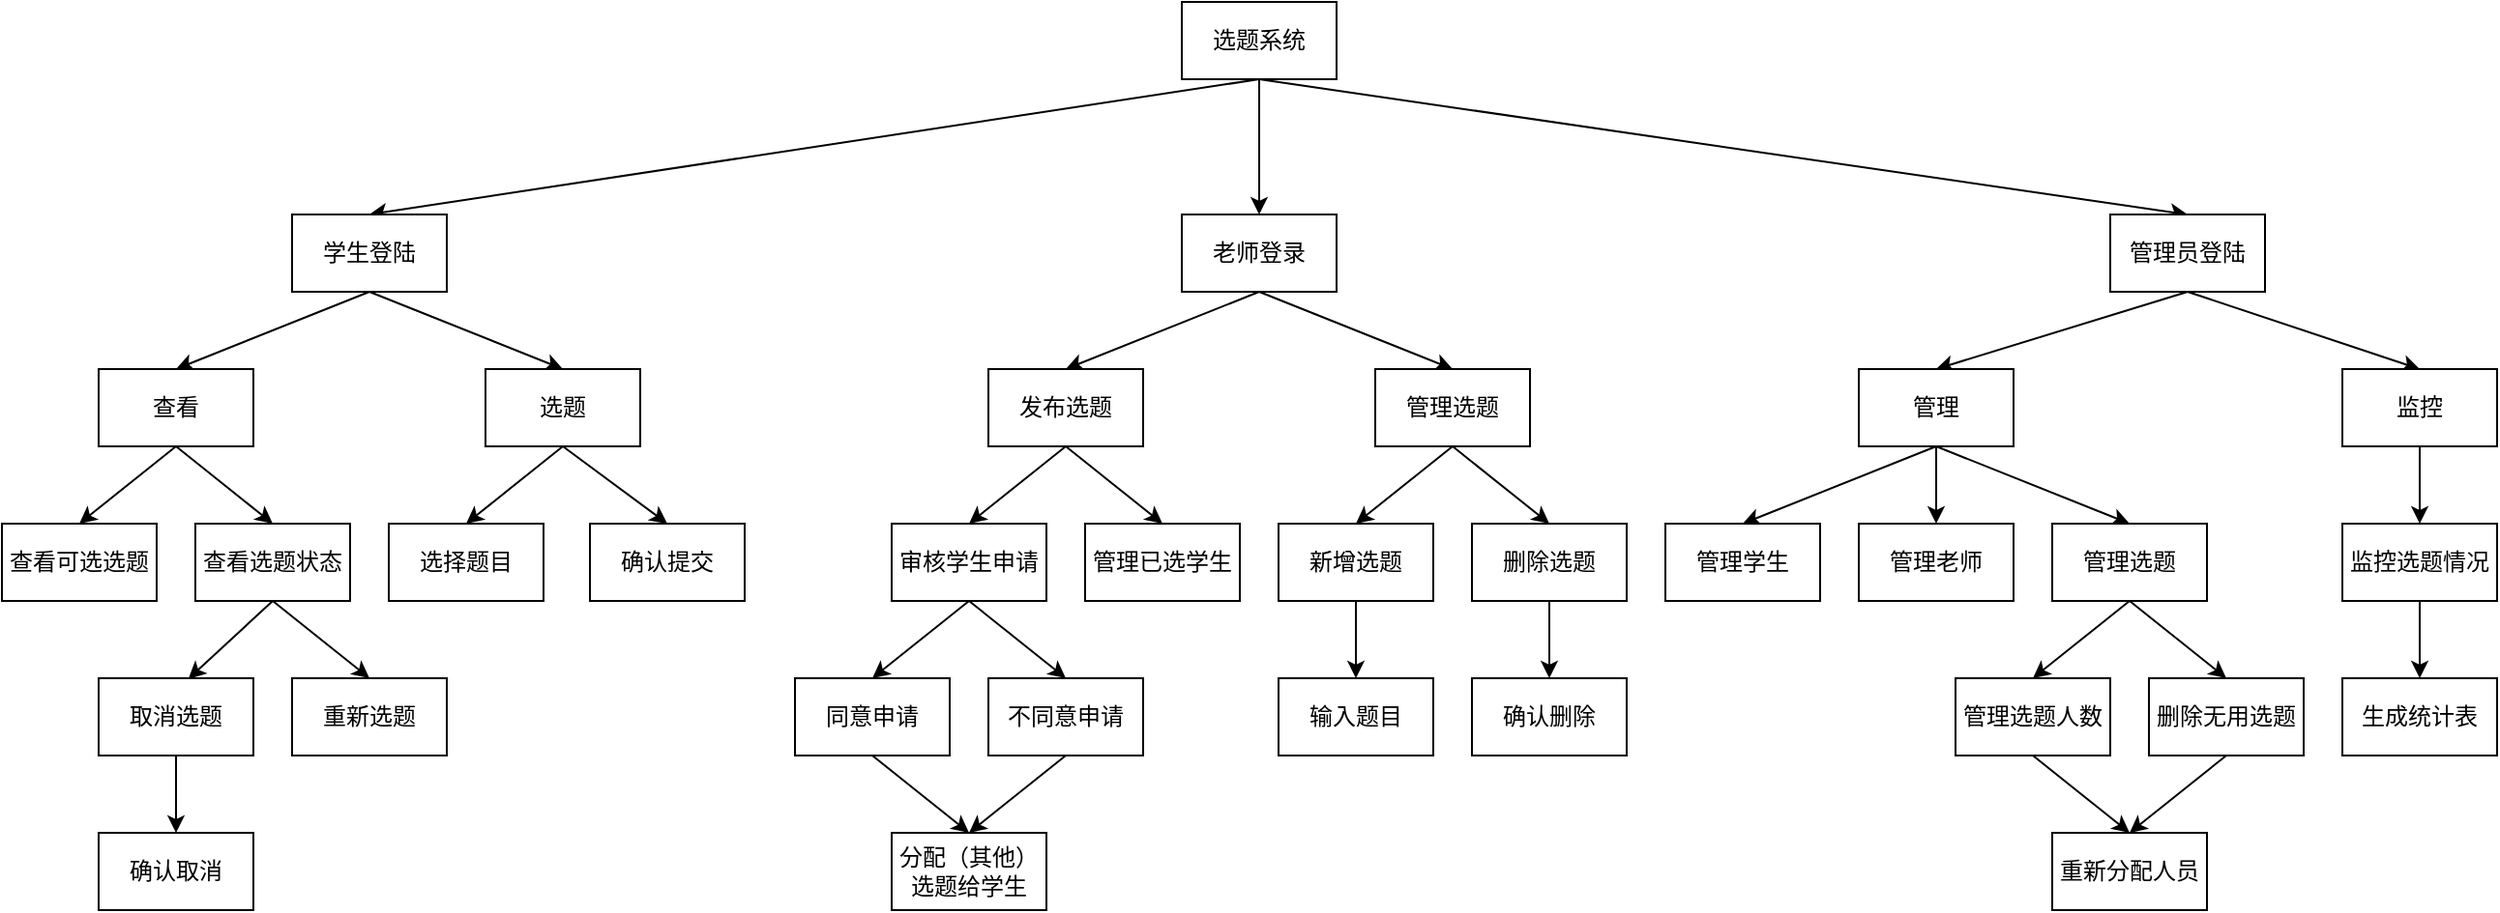 <mxfile>
    <diagram id="5qHy70Z7cVGtxkpEhXif" name="System Architecture">
        <mxGraphModel dx="1391" dy="1001" grid="1" gridSize="10" guides="1" tooltips="1" connect="1" arrows="1" fold="1" page="1" pageScale="1" pageWidth="827" pageHeight="1169" math="0" shadow="0">
            <root>
                <mxCell id="0"/>
                <mxCell id="1" parent="0"/>
                <mxCell id="103" style="edgeStyle=none;html=1;exitX=0.5;exitY=1;exitDx=0;exitDy=0;entryX=0.5;entryY=0;entryDx=0;entryDy=0;" edge="1" parent="1" source="27" target="29">
                    <mxGeometry relative="1" as="geometry"/>
                </mxCell>
                <mxCell id="104" style="edgeStyle=none;html=1;exitX=0.5;exitY=1;exitDx=0;exitDy=0;entryX=0.5;entryY=0;entryDx=0;entryDy=0;" edge="1" parent="1" source="27" target="28">
                    <mxGeometry relative="1" as="geometry"/>
                </mxCell>
                <mxCell id="105" style="edgeStyle=none;html=1;exitX=0.5;exitY=1;exitDx=0;exitDy=0;entryX=0.5;entryY=0;entryDx=0;entryDy=0;" edge="1" parent="1" source="27" target="30">
                    <mxGeometry relative="1" as="geometry"/>
                </mxCell>
                <mxCell id="27" value="选题系统" style="rounded=0;whiteSpace=wrap;html=1;" vertex="1" parent="1">
                    <mxGeometry x="720" y="10" width="80" height="40" as="geometry"/>
                </mxCell>
                <mxCell id="101" style="edgeStyle=none;html=1;exitX=0.5;exitY=1;exitDx=0;exitDy=0;entryX=0.5;entryY=0;entryDx=0;entryDy=0;" edge="1" parent="1" source="28" target="43">
                    <mxGeometry relative="1" as="geometry"/>
                </mxCell>
                <mxCell id="102" style="edgeStyle=none;html=1;exitX=0.5;exitY=1;exitDx=0;exitDy=0;entryX=0.5;entryY=0;entryDx=0;entryDy=0;" edge="1" parent="1" source="28" target="44">
                    <mxGeometry relative="1" as="geometry"/>
                </mxCell>
                <mxCell id="28" value="管理员登陆" style="rounded=0;whiteSpace=wrap;html=1;" vertex="1" parent="1">
                    <mxGeometry x="1200" y="120" width="80" height="40" as="geometry"/>
                </mxCell>
                <mxCell id="77" style="edgeStyle=none;html=1;exitX=0.5;exitY=1;exitDx=0;exitDy=0;entryX=0.5;entryY=0;entryDx=0;entryDy=0;" edge="1" parent="1" source="29" target="37">
                    <mxGeometry relative="1" as="geometry"/>
                </mxCell>
                <mxCell id="78" style="edgeStyle=none;html=1;exitX=0.5;exitY=1;exitDx=0;exitDy=0;entryX=0.5;entryY=0;entryDx=0;entryDy=0;" edge="1" parent="1" source="29" target="38">
                    <mxGeometry relative="1" as="geometry"/>
                </mxCell>
                <mxCell id="29" value="老师登录" style="rounded=0;whiteSpace=wrap;html=1;" vertex="1" parent="1">
                    <mxGeometry x="720" y="120" width="80" height="40" as="geometry"/>
                </mxCell>
                <mxCell id="67" style="edgeStyle=none;html=1;exitX=0.5;exitY=1;exitDx=0;exitDy=0;entryX=0.5;entryY=0;entryDx=0;entryDy=0;" edge="1" parent="1" source="30" target="31">
                    <mxGeometry relative="1" as="geometry"/>
                </mxCell>
                <mxCell id="68" style="edgeStyle=none;html=1;exitX=0.5;exitY=1;exitDx=0;exitDy=0;entryX=0.5;entryY=0;entryDx=0;entryDy=0;" edge="1" parent="1" source="30" target="32">
                    <mxGeometry relative="1" as="geometry"/>
                </mxCell>
                <mxCell id="30" value="学生登陆" style="rounded=0;whiteSpace=wrap;html=1;" vertex="1" parent="1">
                    <mxGeometry x="260" y="120" width="80" height="40" as="geometry"/>
                </mxCell>
                <mxCell id="63" style="edgeStyle=none;html=1;exitX=0.5;exitY=1;exitDx=0;exitDy=0;entryX=0.5;entryY=0;entryDx=0;entryDy=0;" edge="1" parent="1" source="31" target="34">
                    <mxGeometry relative="1" as="geometry"/>
                </mxCell>
                <mxCell id="64" style="edgeStyle=none;html=1;exitX=0.5;exitY=1;exitDx=0;exitDy=0;entryX=0.5;entryY=0;entryDx=0;entryDy=0;" edge="1" parent="1" source="31" target="33">
                    <mxGeometry relative="1" as="geometry"/>
                </mxCell>
                <mxCell id="31" value="查看" style="rounded=0;whiteSpace=wrap;html=1;" vertex="1" parent="1">
                    <mxGeometry x="160" y="200" width="80" height="40" as="geometry"/>
                </mxCell>
                <mxCell id="61" style="edgeStyle=none;html=1;exitX=0.5;exitY=1;exitDx=0;exitDy=0;entryX=0.5;entryY=0;entryDx=0;entryDy=0;" edge="1" parent="1" source="32" target="36">
                    <mxGeometry relative="1" as="geometry"/>
                </mxCell>
                <mxCell id="62" style="edgeStyle=none;html=1;exitX=0.5;exitY=1;exitDx=0;exitDy=0;entryX=0.5;entryY=0;entryDx=0;entryDy=0;" edge="1" parent="1" source="32" target="35">
                    <mxGeometry relative="1" as="geometry"/>
                </mxCell>
                <mxCell id="32" value="选题" style="rounded=0;whiteSpace=wrap;html=1;" vertex="1" parent="1">
                    <mxGeometry x="360" y="200" width="80" height="40" as="geometry"/>
                </mxCell>
                <mxCell id="33" value="查看可选选题" style="rounded=0;whiteSpace=wrap;html=1;" vertex="1" parent="1">
                    <mxGeometry x="110" y="280" width="80" height="40" as="geometry"/>
                </mxCell>
                <mxCell id="65" style="edgeStyle=none;html=1;exitX=0.5;exitY=1;exitDx=0;exitDy=0;entryX=0.58;entryY=0.008;entryDx=0;entryDy=0;entryPerimeter=0;" edge="1" parent="1" source="34" target="56">
                    <mxGeometry relative="1" as="geometry"/>
                </mxCell>
                <mxCell id="66" style="edgeStyle=none;html=1;exitX=0.5;exitY=1;exitDx=0;exitDy=0;entryX=0.5;entryY=0;entryDx=0;entryDy=0;" edge="1" parent="1" source="34" target="57">
                    <mxGeometry relative="1" as="geometry"/>
                </mxCell>
                <mxCell id="34" value="查看选题状态" style="rounded=0;whiteSpace=wrap;html=1;" vertex="1" parent="1">
                    <mxGeometry x="210" y="280" width="80" height="40" as="geometry"/>
                </mxCell>
                <mxCell id="35" value="选择题目" style="rounded=0;whiteSpace=wrap;html=1;" vertex="1" parent="1">
                    <mxGeometry x="310" y="280" width="80" height="40" as="geometry"/>
                </mxCell>
                <mxCell id="36" value="确认提交" style="rounded=0;whiteSpace=wrap;html=1;" vertex="1" parent="1">
                    <mxGeometry x="414" y="280" width="80" height="40" as="geometry"/>
                </mxCell>
                <mxCell id="79" style="edgeStyle=none;html=1;exitX=0.5;exitY=1;exitDx=0;exitDy=0;entryX=0.5;entryY=0;entryDx=0;entryDy=0;" edge="1" parent="1" source="37" target="39">
                    <mxGeometry relative="1" as="geometry"/>
                </mxCell>
                <mxCell id="80" style="edgeStyle=none;html=1;exitX=0.5;exitY=1;exitDx=0;exitDy=0;entryX=0.5;entryY=0;entryDx=0;entryDy=0;" edge="1" parent="1" source="37" target="40">
                    <mxGeometry relative="1" as="geometry"/>
                </mxCell>
                <mxCell id="37" value="发布选题" style="rounded=0;whiteSpace=wrap;html=1;" vertex="1" parent="1">
                    <mxGeometry x="620" y="200" width="80" height="40" as="geometry"/>
                </mxCell>
                <mxCell id="81" style="edgeStyle=none;html=1;exitX=0.5;exitY=1;exitDx=0;exitDy=0;entryX=0.5;entryY=0;entryDx=0;entryDy=0;" edge="1" parent="1" source="38" target="72">
                    <mxGeometry relative="1" as="geometry"/>
                </mxCell>
                <mxCell id="82" style="edgeStyle=none;html=1;exitX=0.5;exitY=1;exitDx=0;exitDy=0;entryX=0.5;entryY=0;entryDx=0;entryDy=0;" edge="1" parent="1" source="38" target="73">
                    <mxGeometry relative="1" as="geometry"/>
                </mxCell>
                <mxCell id="38" value="管理选题" style="rounded=0;whiteSpace=wrap;html=1;" vertex="1" parent="1">
                    <mxGeometry x="820" y="200" width="80" height="40" as="geometry"/>
                </mxCell>
                <mxCell id="83" style="edgeStyle=none;html=1;exitX=0.5;exitY=1;exitDx=0;exitDy=0;entryX=0.5;entryY=0;entryDx=0;entryDy=0;" edge="1" parent="1" source="39" target="41">
                    <mxGeometry relative="1" as="geometry"/>
                </mxCell>
                <mxCell id="84" style="edgeStyle=none;html=1;exitX=0.5;exitY=1;exitDx=0;exitDy=0;entryX=0.5;entryY=0;entryDx=0;entryDy=0;" edge="1" parent="1" source="39" target="42">
                    <mxGeometry relative="1" as="geometry"/>
                </mxCell>
                <mxCell id="39" value="审核学生申请" style="rounded=0;whiteSpace=wrap;html=1;" vertex="1" parent="1">
                    <mxGeometry x="570" y="280" width="80" height="40" as="geometry"/>
                </mxCell>
                <mxCell id="40" value="管理已选学生" style="rounded=0;whiteSpace=wrap;html=1;" vertex="1" parent="1">
                    <mxGeometry x="670" y="280" width="80" height="40" as="geometry"/>
                </mxCell>
                <mxCell id="90" style="edgeStyle=none;html=1;exitX=0.5;exitY=1;exitDx=0;exitDy=0;entryX=0.5;entryY=0;entryDx=0;entryDy=0;" edge="1" parent="1" source="41" target="89">
                    <mxGeometry relative="1" as="geometry"/>
                </mxCell>
                <mxCell id="41" value="同意申请" style="rounded=0;whiteSpace=wrap;html=1;" vertex="1" parent="1">
                    <mxGeometry x="520" y="360" width="80" height="40" as="geometry"/>
                </mxCell>
                <mxCell id="91" style="edgeStyle=none;html=1;exitX=0.5;exitY=1;exitDx=0;exitDy=0;" edge="1" parent="1" source="42">
                    <mxGeometry relative="1" as="geometry">
                        <mxPoint x="610" y="440" as="targetPoint"/>
                    </mxGeometry>
                </mxCell>
                <mxCell id="42" value="不同意申请" style="rounded=0;whiteSpace=wrap;html=1;" vertex="1" parent="1">
                    <mxGeometry x="620" y="360" width="80" height="40" as="geometry"/>
                </mxCell>
                <mxCell id="92" style="edgeStyle=none;html=1;exitX=0.5;exitY=1;exitDx=0;exitDy=0;entryX=0.5;entryY=0;entryDx=0;entryDy=0;" edge="1" parent="1" source="43" target="45">
                    <mxGeometry relative="1" as="geometry"/>
                </mxCell>
                <mxCell id="93" style="edgeStyle=none;html=1;exitX=0.5;exitY=1;exitDx=0;exitDy=0;entryX=0.5;entryY=0;entryDx=0;entryDy=0;" edge="1" parent="1" source="43" target="46">
                    <mxGeometry relative="1" as="geometry"/>
                </mxCell>
                <mxCell id="94" style="edgeStyle=none;html=1;exitX=0.5;exitY=1;exitDx=0;exitDy=0;entryX=0.5;entryY=0;entryDx=0;entryDy=0;" edge="1" parent="1" source="43" target="47">
                    <mxGeometry relative="1" as="geometry"/>
                </mxCell>
                <mxCell id="43" value="管理" style="rounded=0;whiteSpace=wrap;html=1;" vertex="1" parent="1">
                    <mxGeometry x="1070" y="200" width="80" height="40" as="geometry"/>
                </mxCell>
                <mxCell id="99" style="edgeStyle=none;html=1;exitX=0.5;exitY=1;exitDx=0;exitDy=0;entryX=0.5;entryY=0;entryDx=0;entryDy=0;" edge="1" parent="1" source="44" target="48">
                    <mxGeometry relative="1" as="geometry"/>
                </mxCell>
                <mxCell id="44" value="监控" style="rounded=0;whiteSpace=wrap;html=1;" vertex="1" parent="1">
                    <mxGeometry x="1320" y="200" width="80" height="40" as="geometry"/>
                </mxCell>
                <mxCell id="45" value="管理学生" style="rounded=0;whiteSpace=wrap;html=1;" vertex="1" parent="1">
                    <mxGeometry x="970" y="280" width="80" height="40" as="geometry"/>
                </mxCell>
                <mxCell id="46" value="管理老师" style="rounded=0;whiteSpace=wrap;html=1;" vertex="1" parent="1">
                    <mxGeometry x="1070" y="280" width="80" height="40" as="geometry"/>
                </mxCell>
                <mxCell id="95" style="edgeStyle=none;html=1;exitX=0.5;exitY=1;exitDx=0;exitDy=0;entryX=0.5;entryY=0;entryDx=0;entryDy=0;" edge="1" parent="1" source="47" target="50">
                    <mxGeometry relative="1" as="geometry"/>
                </mxCell>
                <mxCell id="96" style="edgeStyle=none;html=1;exitX=0.5;exitY=1;exitDx=0;exitDy=0;entryX=0.5;entryY=0;entryDx=0;entryDy=0;" edge="1" parent="1" source="47" target="53">
                    <mxGeometry relative="1" as="geometry"/>
                </mxCell>
                <mxCell id="47" value="管理选题" style="rounded=0;whiteSpace=wrap;html=1;" vertex="1" parent="1">
                    <mxGeometry x="1170" y="280" width="80" height="40" as="geometry"/>
                </mxCell>
                <mxCell id="100" style="edgeStyle=none;html=1;exitX=0.5;exitY=1;exitDx=0;exitDy=0;entryX=0.5;entryY=0;entryDx=0;entryDy=0;" edge="1" parent="1" source="48" target="49">
                    <mxGeometry relative="1" as="geometry"/>
                </mxCell>
                <mxCell id="48" value="监控选题情况" style="rounded=0;whiteSpace=wrap;html=1;" vertex="1" parent="1">
                    <mxGeometry x="1320" y="280" width="80" height="40" as="geometry"/>
                </mxCell>
                <mxCell id="49" value="生成统计表" style="rounded=0;whiteSpace=wrap;html=1;" vertex="1" parent="1">
                    <mxGeometry x="1320" y="360" width="80" height="40" as="geometry"/>
                </mxCell>
                <mxCell id="97" style="edgeStyle=none;html=1;exitX=0.5;exitY=1;exitDx=0;exitDy=0;entryX=0.5;entryY=0;entryDx=0;entryDy=0;" edge="1" parent="1" source="50" target="52">
                    <mxGeometry relative="1" as="geometry"/>
                </mxCell>
                <mxCell id="50" value="管理选题人数" style="rounded=0;whiteSpace=wrap;html=1;" vertex="1" parent="1">
                    <mxGeometry x="1120" y="360" width="80" height="40" as="geometry"/>
                </mxCell>
                <mxCell id="52" value="重新分配人员" style="rounded=0;whiteSpace=wrap;html=1;" vertex="1" parent="1">
                    <mxGeometry x="1170" y="440" width="80" height="40" as="geometry"/>
                </mxCell>
                <mxCell id="98" style="edgeStyle=none;html=1;exitX=0.5;exitY=1;exitDx=0;exitDy=0;entryX=0.5;entryY=0;entryDx=0;entryDy=0;" edge="1" parent="1" source="53" target="52">
                    <mxGeometry relative="1" as="geometry"/>
                </mxCell>
                <mxCell id="53" value="删除无用选题" style="rounded=0;whiteSpace=wrap;html=1;" vertex="1" parent="1">
                    <mxGeometry x="1220" y="360" width="80" height="40" as="geometry"/>
                </mxCell>
                <mxCell id="70" style="edgeStyle=none;html=1;exitX=0.5;exitY=1;exitDx=0;exitDy=0;entryX=0.5;entryY=0;entryDx=0;entryDy=0;" edge="1" parent="1" source="56" target="69">
                    <mxGeometry relative="1" as="geometry"/>
                </mxCell>
                <mxCell id="56" value="取消选题" style="rounded=0;whiteSpace=wrap;html=1;" vertex="1" parent="1">
                    <mxGeometry x="160" y="360" width="80" height="40" as="geometry"/>
                </mxCell>
                <mxCell id="57" value="重新选题" style="rounded=0;whiteSpace=wrap;html=1;" vertex="1" parent="1">
                    <mxGeometry x="260" y="360" width="80" height="40" as="geometry"/>
                </mxCell>
                <mxCell id="69" value="确认取消" style="rounded=0;whiteSpace=wrap;html=1;" vertex="1" parent="1">
                    <mxGeometry x="160" y="440" width="80" height="40" as="geometry"/>
                </mxCell>
                <mxCell id="85" style="edgeStyle=none;html=1;exitX=0.5;exitY=1;exitDx=0;exitDy=0;entryX=0.5;entryY=0;entryDx=0;entryDy=0;" edge="1" parent="1" source="72" target="74">
                    <mxGeometry relative="1" as="geometry"/>
                </mxCell>
                <mxCell id="72" value="新增选题" style="rounded=0;whiteSpace=wrap;html=1;" vertex="1" parent="1">
                    <mxGeometry x="770" y="280" width="80" height="40" as="geometry"/>
                </mxCell>
                <mxCell id="86" style="edgeStyle=none;html=1;exitX=0.5;exitY=1;exitDx=0;exitDy=0;entryX=0.5;entryY=0;entryDx=0;entryDy=0;" edge="1" parent="1" source="73" target="75">
                    <mxGeometry relative="1" as="geometry"/>
                </mxCell>
                <mxCell id="73" value="删除选题" style="rounded=0;whiteSpace=wrap;html=1;" vertex="1" parent="1">
                    <mxGeometry x="870" y="280" width="80" height="40" as="geometry"/>
                </mxCell>
                <mxCell id="74" value="输入题目" style="rounded=0;whiteSpace=wrap;html=1;" vertex="1" parent="1">
                    <mxGeometry x="770" y="360" width="80" height="40" as="geometry"/>
                </mxCell>
                <mxCell id="75" value="确认删除" style="rounded=0;whiteSpace=wrap;html=1;" vertex="1" parent="1">
                    <mxGeometry x="870" y="360" width="80" height="40" as="geometry"/>
                </mxCell>
                <mxCell id="89" value="分配（其他）选题给学生" style="rounded=0;whiteSpace=wrap;html=1;" vertex="1" parent="1">
                    <mxGeometry x="570" y="440" width="80" height="40" as="geometry"/>
                </mxCell>
            </root>
        </mxGraphModel>
    </diagram>
</mxfile>